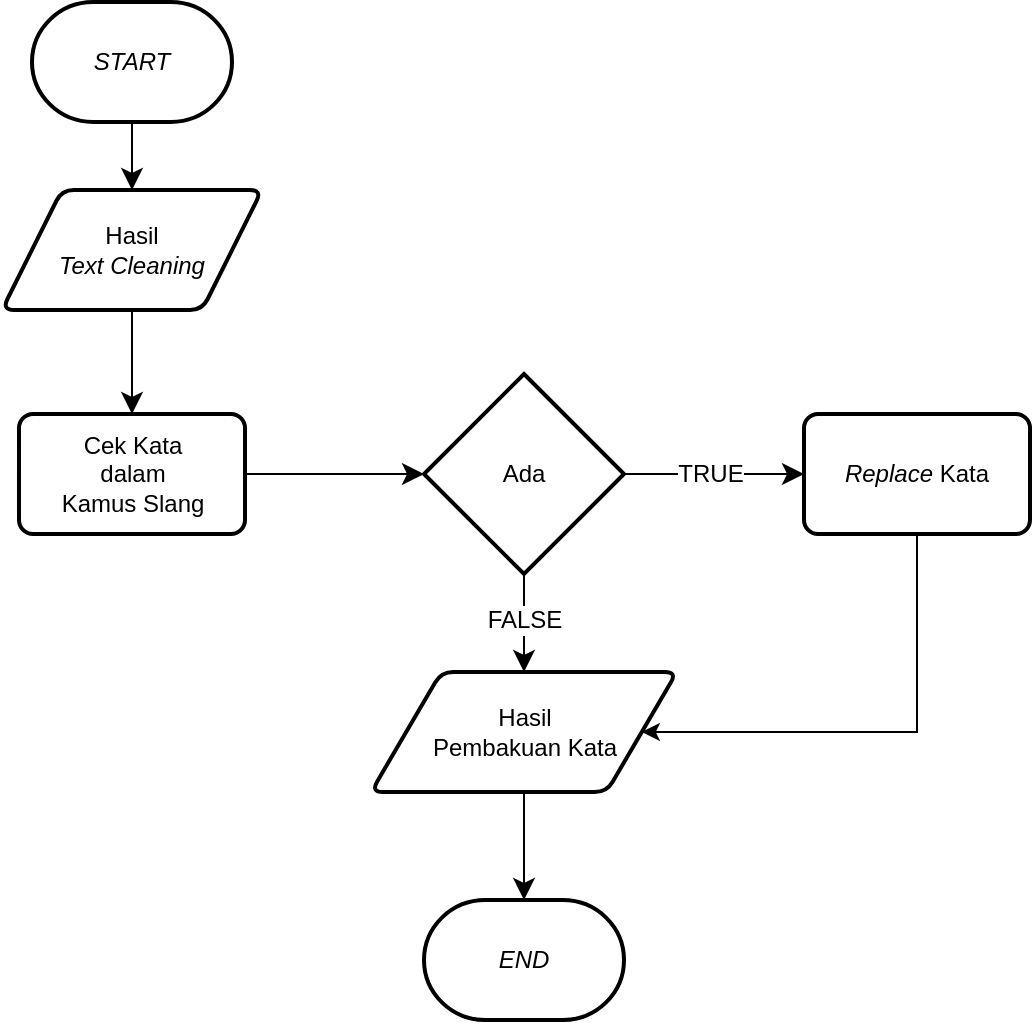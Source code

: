 <mxfile version="26.0.5">
  <diagram name="Page-1" id="AAeVqewaOoiZncuSAL-v">
    <mxGraphModel dx="712" dy="693" grid="0" gridSize="10" guides="1" tooltips="1" connect="1" arrows="1" fold="1" page="0" pageScale="1" pageWidth="850" pageHeight="1100" math="0" shadow="0">
      <root>
        <mxCell id="0" />
        <mxCell id="1" parent="0" />
        <mxCell id="ycS7OYskejZ-jSpqinFB-8" style="edgeStyle=none;curved=1;rounded=0;orthogonalLoop=1;jettySize=auto;html=1;exitX=0.5;exitY=1;exitDx=0;exitDy=0;exitPerimeter=0;entryX=0.5;entryY=0;entryDx=0;entryDy=0;fontSize=12;startSize=8;endSize=8;" parent="1" source="ycS7OYskejZ-jSpqinFB-1" target="ycS7OYskejZ-jSpqinFB-3" edge="1">
          <mxGeometry relative="1" as="geometry" />
        </mxCell>
        <mxCell id="ycS7OYskejZ-jSpqinFB-1" value="&lt;i&gt;START&lt;/i&gt;" style="strokeWidth=2;html=1;shape=mxgraph.flowchart.terminator;whiteSpace=wrap;" parent="1" vertex="1">
          <mxGeometry x="110" y="16" width="100" height="60" as="geometry" />
        </mxCell>
        <mxCell id="ycS7OYskejZ-jSpqinFB-2" value="&lt;i&gt;END&lt;/i&gt;" style="strokeWidth=2;html=1;shape=mxgraph.flowchart.terminator;whiteSpace=wrap;" parent="1" vertex="1">
          <mxGeometry x="306" y="465" width="100" height="60" as="geometry" />
        </mxCell>
        <mxCell id="ycS7OYskejZ-jSpqinFB-9" style="edgeStyle=none;curved=1;rounded=0;orthogonalLoop=1;jettySize=auto;html=1;exitX=0.5;exitY=1;exitDx=0;exitDy=0;fontSize=12;startSize=8;endSize=8;" parent="1" source="ycS7OYskejZ-jSpqinFB-3" target="ycS7OYskejZ-jSpqinFB-5" edge="1">
          <mxGeometry relative="1" as="geometry" />
        </mxCell>
        <mxCell id="ycS7OYskejZ-jSpqinFB-3" value="Hasil&lt;div&gt;&lt;i&gt;Text Cleaning&lt;/i&gt;&lt;/div&gt;" style="shape=parallelogram;html=1;strokeWidth=2;perimeter=parallelogramPerimeter;whiteSpace=wrap;rounded=1;arcSize=12;size=0.23;" parent="1" vertex="1">
          <mxGeometry x="95" y="110" width="130" height="60" as="geometry" />
        </mxCell>
        <mxCell id="ycS7OYskejZ-jSpqinFB-4" value="Hasil&lt;div&gt;Pembakuan Kata&lt;/div&gt;" style="shape=parallelogram;html=1;strokeWidth=2;perimeter=parallelogramPerimeter;whiteSpace=wrap;rounded=1;arcSize=12;size=0.23;" parent="1" vertex="1">
          <mxGeometry x="279.5" y="351" width="153" height="60" as="geometry" />
        </mxCell>
        <mxCell id="ycS7OYskejZ-jSpqinFB-5" value="Cek Kata&lt;div&gt;dalam&lt;/div&gt;&lt;div&gt;Kamus Slang&lt;/div&gt;" style="rounded=1;whiteSpace=wrap;html=1;absoluteArcSize=1;arcSize=14;strokeWidth=2;" parent="1" vertex="1">
          <mxGeometry x="103.5" y="222" width="113" height="60" as="geometry" />
        </mxCell>
        <mxCell id="ycS7OYskejZ-jSpqinFB-12" style="edgeStyle=none;curved=1;rounded=0;orthogonalLoop=1;jettySize=auto;html=1;exitX=0.5;exitY=1;exitDx=0;exitDy=0;exitPerimeter=0;entryX=0.5;entryY=0;entryDx=0;entryDy=0;fontSize=12;startSize=8;endSize=8;" parent="1" source="ycS7OYskejZ-jSpqinFB-6" target="ycS7OYskejZ-jSpqinFB-4" edge="1">
          <mxGeometry relative="1" as="geometry" />
        </mxCell>
        <mxCell id="ycS7OYskejZ-jSpqinFB-16" value="FALSE" style="edgeLabel;html=1;align=center;verticalAlign=middle;resizable=0;points=[];fontSize=12;" parent="ycS7OYskejZ-jSpqinFB-12" vertex="1" connectable="0">
          <mxGeometry x="-0.061" relative="1" as="geometry">
            <mxPoint as="offset" />
          </mxGeometry>
        </mxCell>
        <mxCell id="ycS7OYskejZ-jSpqinFB-19" style="edgeStyle=none;curved=1;rounded=0;orthogonalLoop=1;jettySize=auto;html=1;exitX=1;exitY=0.5;exitDx=0;exitDy=0;exitPerimeter=0;entryX=0;entryY=0.5;entryDx=0;entryDy=0;fontSize=12;startSize=8;endSize=8;" parent="1" source="ycS7OYskejZ-jSpqinFB-6" target="ycS7OYskejZ-jSpqinFB-17" edge="1">
          <mxGeometry relative="1" as="geometry" />
        </mxCell>
        <mxCell id="ycS7OYskejZ-jSpqinFB-20" value="TRUE" style="edgeLabel;html=1;align=center;verticalAlign=middle;resizable=0;points=[];fontSize=12;" parent="ycS7OYskejZ-jSpqinFB-19" vertex="1" connectable="0">
          <mxGeometry x="-0.052" relative="1" as="geometry">
            <mxPoint as="offset" />
          </mxGeometry>
        </mxCell>
        <mxCell id="ycS7OYskejZ-jSpqinFB-6" value="Ada" style="strokeWidth=2;html=1;shape=mxgraph.flowchart.decision;whiteSpace=wrap;" parent="1" vertex="1">
          <mxGeometry x="306" y="202" width="100" height="100" as="geometry" />
        </mxCell>
        <mxCell id="ycS7OYskejZ-jSpqinFB-10" style="edgeStyle=none;curved=1;rounded=0;orthogonalLoop=1;jettySize=auto;html=1;exitX=1;exitY=0.5;exitDx=0;exitDy=0;entryX=0;entryY=0.5;entryDx=0;entryDy=0;entryPerimeter=0;fontSize=12;startSize=8;endSize=8;" parent="1" source="ycS7OYskejZ-jSpqinFB-5" target="ycS7OYskejZ-jSpqinFB-6" edge="1">
          <mxGeometry relative="1" as="geometry" />
        </mxCell>
        <mxCell id="ycS7OYskejZ-jSpqinFB-13" style="edgeStyle=none;curved=1;rounded=0;orthogonalLoop=1;jettySize=auto;html=1;exitX=0.5;exitY=1;exitDx=0;exitDy=0;entryX=0.5;entryY=0;entryDx=0;entryDy=0;entryPerimeter=0;fontSize=12;startSize=8;endSize=8;" parent="1" source="ycS7OYskejZ-jSpqinFB-4" target="ycS7OYskejZ-jSpqinFB-2" edge="1">
          <mxGeometry relative="1" as="geometry" />
        </mxCell>
        <mxCell id="ycS7OYskejZ-jSpqinFB-21" style="edgeStyle=orthogonalEdgeStyle;rounded=0;orthogonalLoop=1;jettySize=auto;html=1;exitX=0.5;exitY=1;exitDx=0;exitDy=0;entryX=1;entryY=0.5;entryDx=0;entryDy=0;fontSize=12;" parent="1" source="ycS7OYskejZ-jSpqinFB-17" target="ycS7OYskejZ-jSpqinFB-4" edge="1">
          <mxGeometry relative="1" as="geometry">
            <mxPoint x="552.5" y="351" as="targetPoint" />
            <Array as="points">
              <mxPoint x="553" y="381" />
            </Array>
          </mxGeometry>
        </mxCell>
        <mxCell id="ycS7OYskejZ-jSpqinFB-17" value="&lt;i&gt;Replace &lt;/i&gt;Kata" style="rounded=1;whiteSpace=wrap;html=1;absoluteArcSize=1;arcSize=14;strokeWidth=2;" parent="1" vertex="1">
          <mxGeometry x="496" y="222" width="113" height="60" as="geometry" />
        </mxCell>
      </root>
    </mxGraphModel>
  </diagram>
</mxfile>
